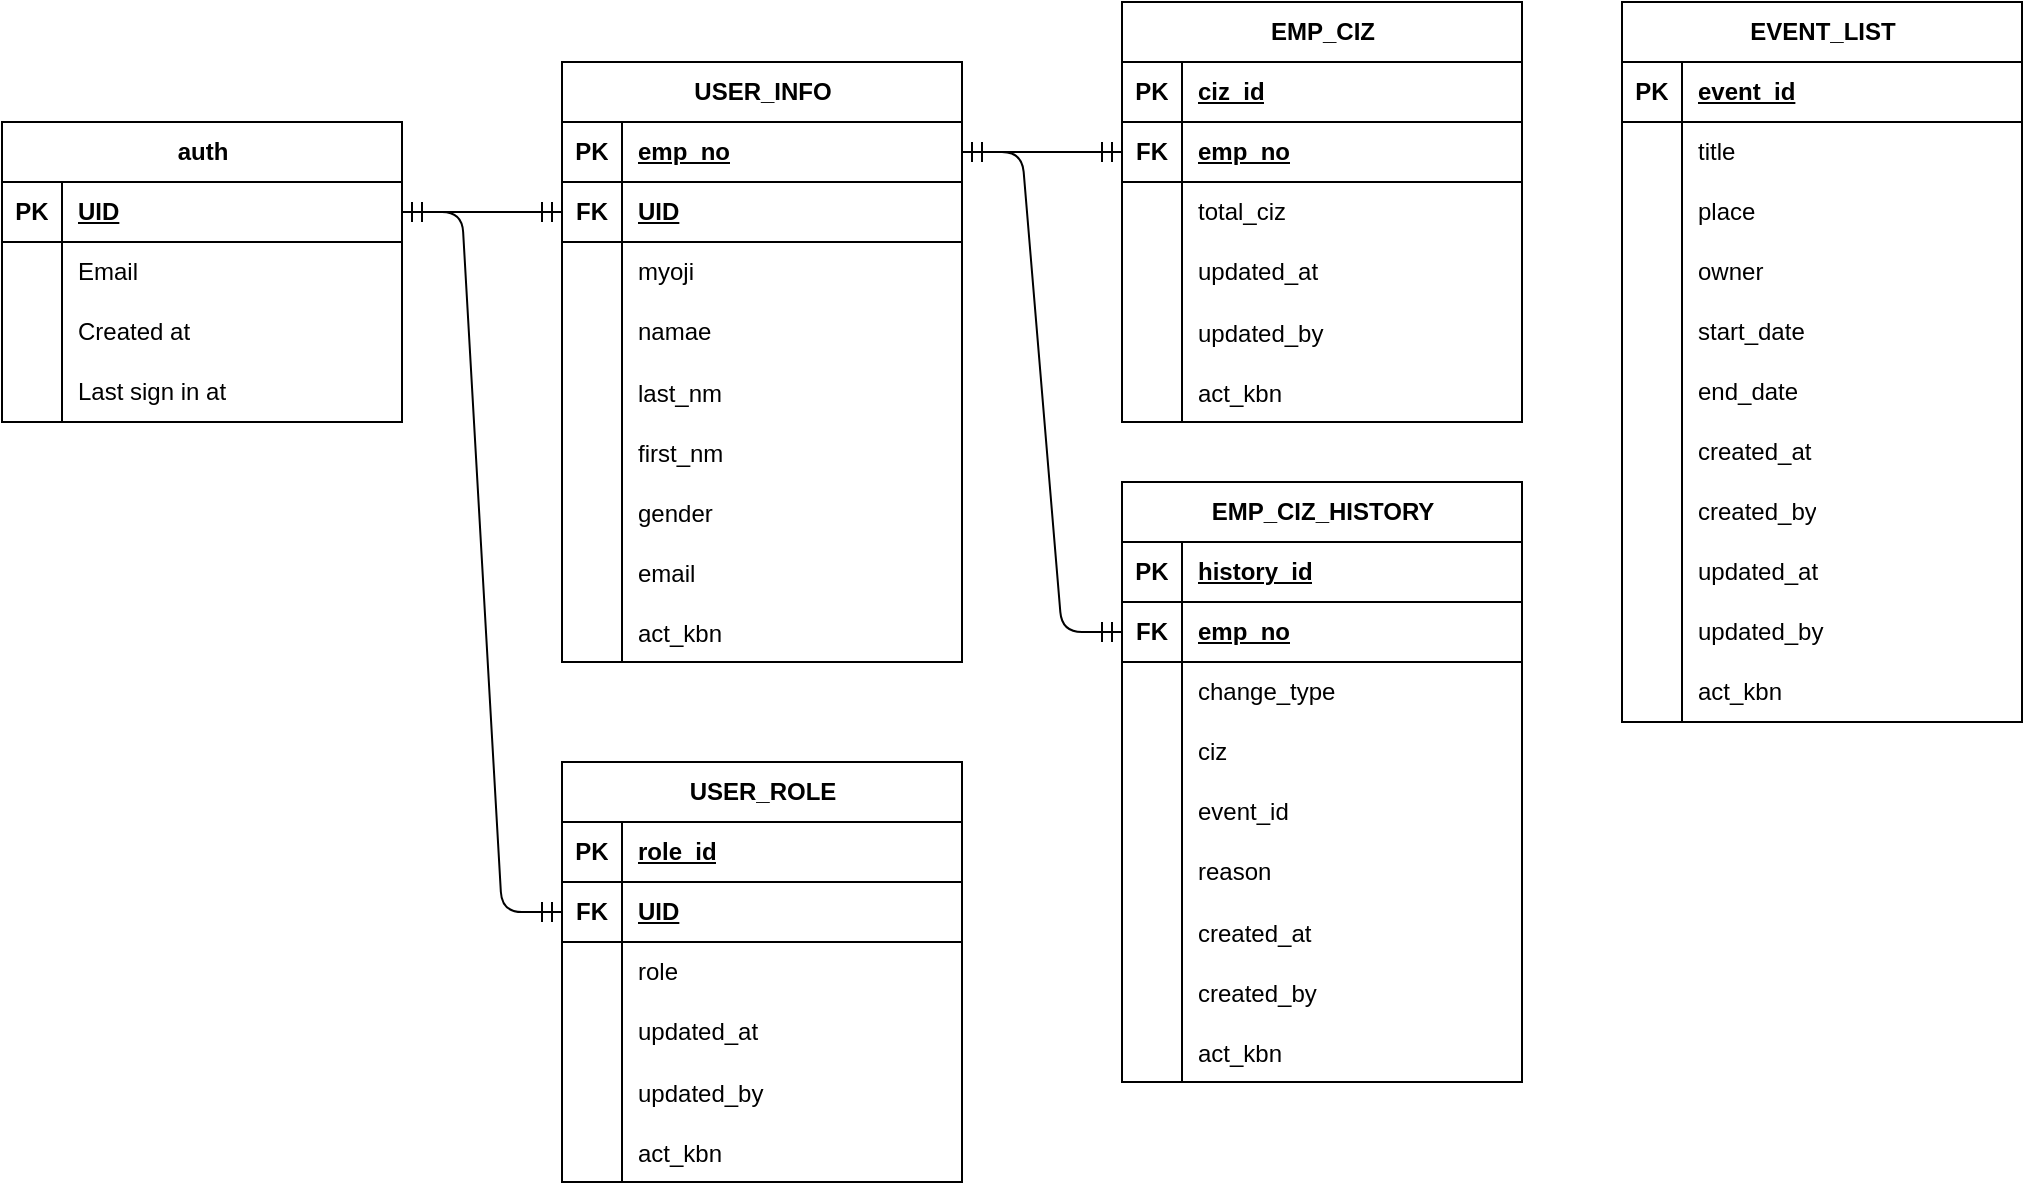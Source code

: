 <mxfile version="26.0.5">
  <diagram id="R2lEEEUBdFMjLlhIrx00" name="Page-1">
    <mxGraphModel dx="1434" dy="756" grid="1" gridSize="10" guides="1" tooltips="1" connect="1" arrows="1" fold="1" page="1" pageScale="1" pageWidth="850" pageHeight="1100" math="0" shadow="0" extFonts="Permanent Marker^https://fonts.googleapis.com/css?family=Permanent+Marker">
      <root>
        <mxCell id="0" />
        <mxCell id="1" parent="0" />
        <mxCell id="3L9xGnN6eGeEuHQQ9Hih-1" value="auth" style="shape=table;startSize=30;container=1;collapsible=1;childLayout=tableLayout;fixedRows=1;rowLines=0;fontStyle=1;align=center;resizeLast=1;html=1;" parent="1" vertex="1">
          <mxGeometry x="40" y="120" width="200" height="150" as="geometry">
            <mxRectangle x="80" y="190" width="60" height="30" as="alternateBounds" />
          </mxGeometry>
        </mxCell>
        <mxCell id="3L9xGnN6eGeEuHQQ9Hih-2" value="" style="shape=tableRow;horizontal=0;startSize=0;swimlaneHead=0;swimlaneBody=0;fillColor=none;collapsible=0;dropTarget=0;points=[[0,0.5],[1,0.5]];portConstraint=eastwest;top=0;left=0;right=0;bottom=1;" parent="3L9xGnN6eGeEuHQQ9Hih-1" vertex="1">
          <mxGeometry y="30" width="200" height="30" as="geometry" />
        </mxCell>
        <mxCell id="3L9xGnN6eGeEuHQQ9Hih-3" value="PK" style="shape=partialRectangle;connectable=0;fillColor=none;top=0;left=0;bottom=0;right=0;fontStyle=1;overflow=hidden;whiteSpace=wrap;html=1;" parent="3L9xGnN6eGeEuHQQ9Hih-2" vertex="1">
          <mxGeometry width="30" height="30" as="geometry">
            <mxRectangle width="30" height="30" as="alternateBounds" />
          </mxGeometry>
        </mxCell>
        <mxCell id="3L9xGnN6eGeEuHQQ9Hih-4" value="UID" style="shape=partialRectangle;connectable=0;fillColor=none;top=0;left=0;bottom=0;right=0;align=left;spacingLeft=6;fontStyle=5;overflow=hidden;whiteSpace=wrap;html=1;" parent="3L9xGnN6eGeEuHQQ9Hih-2" vertex="1">
          <mxGeometry x="30" width="170" height="30" as="geometry">
            <mxRectangle width="170" height="30" as="alternateBounds" />
          </mxGeometry>
        </mxCell>
        <mxCell id="3L9xGnN6eGeEuHQQ9Hih-5" value="" style="shape=tableRow;horizontal=0;startSize=0;swimlaneHead=0;swimlaneBody=0;fillColor=none;collapsible=0;dropTarget=0;points=[[0,0.5],[1,0.5]];portConstraint=eastwest;top=0;left=0;right=0;bottom=0;" parent="3L9xGnN6eGeEuHQQ9Hih-1" vertex="1">
          <mxGeometry y="60" width="200" height="30" as="geometry" />
        </mxCell>
        <mxCell id="3L9xGnN6eGeEuHQQ9Hih-6" value="" style="shape=partialRectangle;connectable=0;fillColor=none;top=0;left=0;bottom=0;right=0;editable=1;overflow=hidden;whiteSpace=wrap;html=1;" parent="3L9xGnN6eGeEuHQQ9Hih-5" vertex="1">
          <mxGeometry width="30" height="30" as="geometry">
            <mxRectangle width="30" height="30" as="alternateBounds" />
          </mxGeometry>
        </mxCell>
        <mxCell id="3L9xGnN6eGeEuHQQ9Hih-7" value="Email" style="shape=partialRectangle;connectable=0;fillColor=none;top=0;left=0;bottom=0;right=0;align=left;spacingLeft=6;overflow=hidden;whiteSpace=wrap;html=1;" parent="3L9xGnN6eGeEuHQQ9Hih-5" vertex="1">
          <mxGeometry x="30" width="170" height="30" as="geometry">
            <mxRectangle width="170" height="30" as="alternateBounds" />
          </mxGeometry>
        </mxCell>
        <mxCell id="3L9xGnN6eGeEuHQQ9Hih-8" value="" style="shape=tableRow;horizontal=0;startSize=0;swimlaneHead=0;swimlaneBody=0;fillColor=none;collapsible=0;dropTarget=0;points=[[0,0.5],[1,0.5]];portConstraint=eastwest;top=0;left=0;right=0;bottom=0;" parent="3L9xGnN6eGeEuHQQ9Hih-1" vertex="1">
          <mxGeometry y="90" width="200" height="30" as="geometry" />
        </mxCell>
        <mxCell id="3L9xGnN6eGeEuHQQ9Hih-9" value="" style="shape=partialRectangle;connectable=0;fillColor=none;top=0;left=0;bottom=0;right=0;editable=1;overflow=hidden;whiteSpace=wrap;html=1;" parent="3L9xGnN6eGeEuHQQ9Hih-8" vertex="1">
          <mxGeometry width="30" height="30" as="geometry">
            <mxRectangle width="30" height="30" as="alternateBounds" />
          </mxGeometry>
        </mxCell>
        <mxCell id="3L9xGnN6eGeEuHQQ9Hih-10" value="Created at" style="shape=partialRectangle;connectable=0;fillColor=none;top=0;left=0;bottom=0;right=0;align=left;spacingLeft=6;overflow=hidden;whiteSpace=wrap;html=1;" parent="3L9xGnN6eGeEuHQQ9Hih-8" vertex="1">
          <mxGeometry x="30" width="170" height="30" as="geometry">
            <mxRectangle width="170" height="30" as="alternateBounds" />
          </mxGeometry>
        </mxCell>
        <mxCell id="3L9xGnN6eGeEuHQQ9Hih-11" value="" style="shape=tableRow;horizontal=0;startSize=0;swimlaneHead=0;swimlaneBody=0;fillColor=none;collapsible=0;dropTarget=0;points=[[0,0.5],[1,0.5]];portConstraint=eastwest;top=0;left=0;right=0;bottom=0;" parent="3L9xGnN6eGeEuHQQ9Hih-1" vertex="1">
          <mxGeometry y="120" width="200" height="30" as="geometry" />
        </mxCell>
        <mxCell id="3L9xGnN6eGeEuHQQ9Hih-12" value="" style="shape=partialRectangle;connectable=0;fillColor=none;top=0;left=0;bottom=0;right=0;editable=1;overflow=hidden;whiteSpace=wrap;html=1;" parent="3L9xGnN6eGeEuHQQ9Hih-11" vertex="1">
          <mxGeometry width="30" height="30" as="geometry">
            <mxRectangle width="30" height="30" as="alternateBounds" />
          </mxGeometry>
        </mxCell>
        <mxCell id="3L9xGnN6eGeEuHQQ9Hih-13" value="Last sign in at" style="shape=partialRectangle;connectable=0;fillColor=none;top=0;left=0;bottom=0;right=0;align=left;spacingLeft=6;overflow=hidden;whiteSpace=wrap;html=1;" parent="3L9xGnN6eGeEuHQQ9Hih-11" vertex="1">
          <mxGeometry x="30" width="170" height="30" as="geometry">
            <mxRectangle width="170" height="30" as="alternateBounds" />
          </mxGeometry>
        </mxCell>
        <mxCell id="3L9xGnN6eGeEuHQQ9Hih-14" value="" style="edgeStyle=entityRelationEdgeStyle;fontSize=12;html=1;endArrow=ERmandOne;startArrow=ERmandOne;rounded=0;startSize=8;endSize=8;curved=1;exitX=1;exitY=0.5;exitDx=0;exitDy=0;entryX=0;entryY=0.5;entryDx=0;entryDy=0;" parent="1" source="3L9xGnN6eGeEuHQQ9Hih-2" target="3L9xGnN6eGeEuHQQ9Hih-34" edge="1">
          <mxGeometry width="100" height="100" relative="1" as="geometry">
            <mxPoint x="570" y="390" as="sourcePoint" />
            <mxPoint x="330" y="230" as="targetPoint" />
            <Array as="points">
              <mxPoint x="320" y="180" />
              <mxPoint x="300" y="150" />
              <mxPoint x="320" y="140" />
              <mxPoint x="240" y="190" />
            </Array>
          </mxGeometry>
        </mxCell>
        <mxCell id="3L9xGnN6eGeEuHQQ9Hih-15" value="USER_INFO" style="shape=table;startSize=30;container=1;collapsible=1;childLayout=tableLayout;fixedRows=1;rowLines=0;fontStyle=1;align=center;resizeLast=1;html=1;" parent="1" vertex="1">
          <mxGeometry x="320" y="90" width="200" height="300" as="geometry" />
        </mxCell>
        <mxCell id="3L9xGnN6eGeEuHQQ9Hih-16" value="" style="shape=tableRow;horizontal=0;startSize=0;swimlaneHead=0;swimlaneBody=0;fillColor=none;collapsible=0;dropTarget=0;points=[[0,0.5],[1,0.5]];portConstraint=eastwest;top=0;left=0;right=0;bottom=1;" parent="3L9xGnN6eGeEuHQQ9Hih-15" vertex="1">
          <mxGeometry y="30" width="200" height="30" as="geometry" />
        </mxCell>
        <mxCell id="3L9xGnN6eGeEuHQQ9Hih-17" value="PK" style="shape=partialRectangle;connectable=0;fillColor=none;top=0;left=0;bottom=0;right=0;fontStyle=1;overflow=hidden;whiteSpace=wrap;html=1;" parent="3L9xGnN6eGeEuHQQ9Hih-16" vertex="1">
          <mxGeometry width="30" height="30" as="geometry">
            <mxRectangle width="30" height="30" as="alternateBounds" />
          </mxGeometry>
        </mxCell>
        <mxCell id="3L9xGnN6eGeEuHQQ9Hih-18" value="emp_no" style="shape=partialRectangle;connectable=0;fillColor=none;top=0;left=0;bottom=0;right=0;align=left;spacingLeft=6;fontStyle=5;overflow=hidden;whiteSpace=wrap;html=1;" parent="3L9xGnN6eGeEuHQQ9Hih-16" vertex="1">
          <mxGeometry x="30" width="170" height="30" as="geometry">
            <mxRectangle width="170" height="30" as="alternateBounds" />
          </mxGeometry>
        </mxCell>
        <mxCell id="3L9xGnN6eGeEuHQQ9Hih-34" value="" style="shape=tableRow;horizontal=0;startSize=0;swimlaneHead=0;swimlaneBody=0;fillColor=none;collapsible=0;dropTarget=0;points=[[0,0.5],[1,0.5]];portConstraint=eastwest;top=0;left=0;right=0;bottom=1;" parent="3L9xGnN6eGeEuHQQ9Hih-15" vertex="1">
          <mxGeometry y="60" width="200" height="30" as="geometry" />
        </mxCell>
        <mxCell id="3L9xGnN6eGeEuHQQ9Hih-35" value="FK" style="shape=partialRectangle;connectable=0;fillColor=none;top=0;left=0;bottom=0;right=0;fontStyle=1;overflow=hidden;whiteSpace=wrap;html=1;" parent="3L9xGnN6eGeEuHQQ9Hih-34" vertex="1">
          <mxGeometry width="30" height="30" as="geometry">
            <mxRectangle width="30" height="30" as="alternateBounds" />
          </mxGeometry>
        </mxCell>
        <mxCell id="3L9xGnN6eGeEuHQQ9Hih-36" value="UID" style="shape=partialRectangle;connectable=0;fillColor=none;top=0;left=0;bottom=0;right=0;align=left;spacingLeft=6;fontStyle=5;overflow=hidden;whiteSpace=wrap;html=1;" parent="3L9xGnN6eGeEuHQQ9Hih-34" vertex="1">
          <mxGeometry x="30" width="170" height="30" as="geometry">
            <mxRectangle width="170" height="30" as="alternateBounds" />
          </mxGeometry>
        </mxCell>
        <mxCell id="3L9xGnN6eGeEuHQQ9Hih-22" value="" style="shape=tableRow;horizontal=0;startSize=0;swimlaneHead=0;swimlaneBody=0;fillColor=none;collapsible=0;dropTarget=0;points=[[0,0.5],[1,0.5]];portConstraint=eastwest;top=0;left=0;right=0;bottom=0;" parent="3L9xGnN6eGeEuHQQ9Hih-15" vertex="1">
          <mxGeometry y="90" width="200" height="30" as="geometry" />
        </mxCell>
        <mxCell id="3L9xGnN6eGeEuHQQ9Hih-23" value="" style="shape=partialRectangle;connectable=0;fillColor=none;top=0;left=0;bottom=0;right=0;editable=1;overflow=hidden;whiteSpace=wrap;html=1;" parent="3L9xGnN6eGeEuHQQ9Hih-22" vertex="1">
          <mxGeometry width="30" height="30" as="geometry">
            <mxRectangle width="30" height="30" as="alternateBounds" />
          </mxGeometry>
        </mxCell>
        <mxCell id="3L9xGnN6eGeEuHQQ9Hih-24" value="myoji" style="shape=partialRectangle;connectable=0;fillColor=none;top=0;left=0;bottom=0;right=0;align=left;spacingLeft=6;overflow=hidden;whiteSpace=wrap;html=1;" parent="3L9xGnN6eGeEuHQQ9Hih-22" vertex="1">
          <mxGeometry x="30" width="170" height="30" as="geometry">
            <mxRectangle width="170" height="30" as="alternateBounds" />
          </mxGeometry>
        </mxCell>
        <mxCell id="3L9xGnN6eGeEuHQQ9Hih-25" value="" style="shape=tableRow;horizontal=0;startSize=0;swimlaneHead=0;swimlaneBody=0;fillColor=none;collapsible=0;dropTarget=0;points=[[0,0.5],[1,0.5]];portConstraint=eastwest;top=0;left=0;right=0;bottom=0;" parent="3L9xGnN6eGeEuHQQ9Hih-15" vertex="1">
          <mxGeometry y="120" width="200" height="30" as="geometry" />
        </mxCell>
        <mxCell id="3L9xGnN6eGeEuHQQ9Hih-26" value="" style="shape=partialRectangle;connectable=0;fillColor=none;top=0;left=0;bottom=0;right=0;editable=1;overflow=hidden;whiteSpace=wrap;html=1;" parent="3L9xGnN6eGeEuHQQ9Hih-25" vertex="1">
          <mxGeometry width="30" height="30" as="geometry">
            <mxRectangle width="30" height="30" as="alternateBounds" />
          </mxGeometry>
        </mxCell>
        <mxCell id="3L9xGnN6eGeEuHQQ9Hih-27" value="namae" style="shape=partialRectangle;connectable=0;fillColor=none;top=0;left=0;bottom=0;right=0;align=left;spacingLeft=6;overflow=hidden;whiteSpace=wrap;html=1;" parent="3L9xGnN6eGeEuHQQ9Hih-25" vertex="1">
          <mxGeometry x="30" width="170" height="30" as="geometry">
            <mxRectangle width="170" height="30" as="alternateBounds" />
          </mxGeometry>
        </mxCell>
        <mxCell id="3L9xGnN6eGeEuHQQ9Hih-58" value="" style="shape=tableRow;horizontal=0;startSize=0;swimlaneHead=0;swimlaneBody=0;fillColor=none;collapsible=0;dropTarget=0;points=[[0,0.5],[1,0.5]];portConstraint=eastwest;top=0;left=0;right=0;bottom=0;" parent="3L9xGnN6eGeEuHQQ9Hih-15" vertex="1">
          <mxGeometry y="150" width="200" height="30" as="geometry" />
        </mxCell>
        <mxCell id="3L9xGnN6eGeEuHQQ9Hih-59" value="" style="shape=partialRectangle;connectable=0;fillColor=none;top=0;left=0;bottom=0;right=0;editable=1;overflow=hidden;" parent="3L9xGnN6eGeEuHQQ9Hih-58" vertex="1">
          <mxGeometry width="30" height="30" as="geometry">
            <mxRectangle width="30" height="30" as="alternateBounds" />
          </mxGeometry>
        </mxCell>
        <mxCell id="3L9xGnN6eGeEuHQQ9Hih-60" value="last_nm" style="shape=partialRectangle;connectable=0;fillColor=none;top=0;left=0;bottom=0;right=0;align=left;spacingLeft=6;overflow=hidden;" parent="3L9xGnN6eGeEuHQQ9Hih-58" vertex="1">
          <mxGeometry x="30" width="170" height="30" as="geometry">
            <mxRectangle width="170" height="30" as="alternateBounds" />
          </mxGeometry>
        </mxCell>
        <mxCell id="3L9xGnN6eGeEuHQQ9Hih-50" value="" style="shape=tableRow;horizontal=0;startSize=0;swimlaneHead=0;swimlaneBody=0;fillColor=none;collapsible=0;dropTarget=0;points=[[0,0.5],[1,0.5]];portConstraint=eastwest;top=0;left=0;right=0;bottom=0;" parent="3L9xGnN6eGeEuHQQ9Hih-15" vertex="1">
          <mxGeometry y="180" width="200" height="30" as="geometry" />
        </mxCell>
        <mxCell id="3L9xGnN6eGeEuHQQ9Hih-51" value="" style="shape=partialRectangle;connectable=0;fillColor=none;top=0;left=0;bottom=0;right=0;editable=1;overflow=hidden;" parent="3L9xGnN6eGeEuHQQ9Hih-50" vertex="1">
          <mxGeometry width="30" height="30" as="geometry">
            <mxRectangle width="30" height="30" as="alternateBounds" />
          </mxGeometry>
        </mxCell>
        <mxCell id="3L9xGnN6eGeEuHQQ9Hih-52" value="first_nm" style="shape=partialRectangle;connectable=0;fillColor=none;top=0;left=0;bottom=0;right=0;align=left;spacingLeft=6;overflow=hidden;" parent="3L9xGnN6eGeEuHQQ9Hih-50" vertex="1">
          <mxGeometry x="30" width="170" height="30" as="geometry">
            <mxRectangle width="170" height="30" as="alternateBounds" />
          </mxGeometry>
        </mxCell>
        <mxCell id="3L9xGnN6eGeEuHQQ9Hih-46" value="" style="shape=tableRow;horizontal=0;startSize=0;swimlaneHead=0;swimlaneBody=0;fillColor=none;collapsible=0;dropTarget=0;points=[[0,0.5],[1,0.5]];portConstraint=eastwest;top=0;left=0;right=0;bottom=0;" parent="3L9xGnN6eGeEuHQQ9Hih-15" vertex="1">
          <mxGeometry y="210" width="200" height="30" as="geometry" />
        </mxCell>
        <mxCell id="3L9xGnN6eGeEuHQQ9Hih-47" value="" style="shape=partialRectangle;connectable=0;fillColor=none;top=0;left=0;bottom=0;right=0;editable=1;overflow=hidden;" parent="3L9xGnN6eGeEuHQQ9Hih-46" vertex="1">
          <mxGeometry width="30" height="30" as="geometry">
            <mxRectangle width="30" height="30" as="alternateBounds" />
          </mxGeometry>
        </mxCell>
        <mxCell id="3L9xGnN6eGeEuHQQ9Hih-48" value="gender" style="shape=partialRectangle;connectable=0;fillColor=none;top=0;left=0;bottom=0;right=0;align=left;spacingLeft=6;overflow=hidden;" parent="3L9xGnN6eGeEuHQQ9Hih-46" vertex="1">
          <mxGeometry x="30" width="170" height="30" as="geometry">
            <mxRectangle width="170" height="30" as="alternateBounds" />
          </mxGeometry>
        </mxCell>
        <mxCell id="3L9xGnN6eGeEuHQQ9Hih-54" value="" style="shape=tableRow;horizontal=0;startSize=0;swimlaneHead=0;swimlaneBody=0;fillColor=none;collapsible=0;dropTarget=0;points=[[0,0.5],[1,0.5]];portConstraint=eastwest;top=0;left=0;right=0;bottom=0;" parent="3L9xGnN6eGeEuHQQ9Hih-15" vertex="1">
          <mxGeometry y="240" width="200" height="30" as="geometry" />
        </mxCell>
        <mxCell id="3L9xGnN6eGeEuHQQ9Hih-55" value="" style="shape=partialRectangle;connectable=0;fillColor=none;top=0;left=0;bottom=0;right=0;editable=1;overflow=hidden;" parent="3L9xGnN6eGeEuHQQ9Hih-54" vertex="1">
          <mxGeometry width="30" height="30" as="geometry">
            <mxRectangle width="30" height="30" as="alternateBounds" />
          </mxGeometry>
        </mxCell>
        <mxCell id="3L9xGnN6eGeEuHQQ9Hih-56" value="email" style="shape=partialRectangle;connectable=0;fillColor=none;top=0;left=0;bottom=0;right=0;align=left;spacingLeft=6;overflow=hidden;" parent="3L9xGnN6eGeEuHQQ9Hih-54" vertex="1">
          <mxGeometry x="30" width="170" height="30" as="geometry">
            <mxRectangle width="170" height="30" as="alternateBounds" />
          </mxGeometry>
        </mxCell>
        <mxCell id="50cYqpdlWoOd25MpJwcP-47" value="" style="shape=tableRow;horizontal=0;startSize=0;swimlaneHead=0;swimlaneBody=0;fillColor=none;collapsible=0;dropTarget=0;points=[[0,0.5],[1,0.5]];portConstraint=eastwest;top=0;left=0;right=0;bottom=0;" parent="3L9xGnN6eGeEuHQQ9Hih-15" vertex="1">
          <mxGeometry y="270" width="200" height="30" as="geometry" />
        </mxCell>
        <mxCell id="50cYqpdlWoOd25MpJwcP-48" value="" style="shape=partialRectangle;connectable=0;fillColor=none;top=0;left=0;bottom=0;right=0;editable=1;overflow=hidden;" parent="50cYqpdlWoOd25MpJwcP-47" vertex="1">
          <mxGeometry width="30" height="30" as="geometry">
            <mxRectangle width="30" height="30" as="alternateBounds" />
          </mxGeometry>
        </mxCell>
        <mxCell id="50cYqpdlWoOd25MpJwcP-49" value="act_kbn" style="shape=partialRectangle;connectable=0;fillColor=none;top=0;left=0;bottom=0;right=0;align=left;spacingLeft=6;overflow=hidden;" parent="50cYqpdlWoOd25MpJwcP-47" vertex="1">
          <mxGeometry x="30" width="170" height="30" as="geometry">
            <mxRectangle width="170" height="30" as="alternateBounds" />
          </mxGeometry>
        </mxCell>
        <mxCell id="3L9xGnN6eGeEuHQQ9Hih-61" value="EMP_CIZ" style="shape=table;startSize=30;container=1;collapsible=1;childLayout=tableLayout;fixedRows=1;rowLines=0;fontStyle=1;align=center;resizeLast=1;html=1;" parent="1" vertex="1">
          <mxGeometry x="600" y="60" width="200" height="210" as="geometry" />
        </mxCell>
        <mxCell id="3L9xGnN6eGeEuHQQ9Hih-62" value="" style="shape=tableRow;horizontal=0;startSize=0;swimlaneHead=0;swimlaneBody=0;fillColor=none;collapsible=0;dropTarget=0;points=[[0,0.5],[1,0.5]];portConstraint=eastwest;top=0;left=0;right=0;bottom=1;" parent="3L9xGnN6eGeEuHQQ9Hih-61" vertex="1">
          <mxGeometry y="30" width="200" height="30" as="geometry" />
        </mxCell>
        <mxCell id="3L9xGnN6eGeEuHQQ9Hih-63" value="PK" style="shape=partialRectangle;connectable=0;fillColor=none;top=0;left=0;bottom=0;right=0;fontStyle=1;overflow=hidden;whiteSpace=wrap;html=1;" parent="3L9xGnN6eGeEuHQQ9Hih-62" vertex="1">
          <mxGeometry width="30" height="30" as="geometry">
            <mxRectangle width="30" height="30" as="alternateBounds" />
          </mxGeometry>
        </mxCell>
        <mxCell id="3L9xGnN6eGeEuHQQ9Hih-64" value="ciz_id" style="shape=partialRectangle;connectable=0;fillColor=none;top=0;left=0;bottom=0;right=0;align=left;spacingLeft=6;fontStyle=5;overflow=hidden;whiteSpace=wrap;html=1;" parent="3L9xGnN6eGeEuHQQ9Hih-62" vertex="1">
          <mxGeometry x="30" width="170" height="30" as="geometry">
            <mxRectangle width="170" height="30" as="alternateBounds" />
          </mxGeometry>
        </mxCell>
        <mxCell id="3L9xGnN6eGeEuHQQ9Hih-79" value="" style="shape=tableRow;horizontal=0;startSize=0;swimlaneHead=0;swimlaneBody=0;fillColor=none;collapsible=0;dropTarget=0;points=[[0,0.5],[1,0.5]];portConstraint=eastwest;top=0;left=0;right=0;bottom=1;" parent="3L9xGnN6eGeEuHQQ9Hih-61" vertex="1">
          <mxGeometry y="60" width="200" height="30" as="geometry" />
        </mxCell>
        <mxCell id="3L9xGnN6eGeEuHQQ9Hih-80" value="FK" style="shape=partialRectangle;connectable=0;fillColor=none;top=0;left=0;bottom=0;right=0;fontStyle=1;overflow=hidden;whiteSpace=wrap;html=1;" parent="3L9xGnN6eGeEuHQQ9Hih-79" vertex="1">
          <mxGeometry width="30" height="30" as="geometry">
            <mxRectangle width="30" height="30" as="alternateBounds" />
          </mxGeometry>
        </mxCell>
        <mxCell id="3L9xGnN6eGeEuHQQ9Hih-81" value="emp_no" style="shape=partialRectangle;connectable=0;fillColor=none;top=0;left=0;bottom=0;right=0;align=left;spacingLeft=6;fontStyle=5;overflow=hidden;whiteSpace=wrap;html=1;" parent="3L9xGnN6eGeEuHQQ9Hih-79" vertex="1">
          <mxGeometry x="30" width="170" height="30" as="geometry">
            <mxRectangle width="170" height="30" as="alternateBounds" />
          </mxGeometry>
        </mxCell>
        <mxCell id="3L9xGnN6eGeEuHQQ9Hih-65" value="" style="shape=tableRow;horizontal=0;startSize=0;swimlaneHead=0;swimlaneBody=0;fillColor=none;collapsible=0;dropTarget=0;points=[[0,0.5],[1,0.5]];portConstraint=eastwest;top=0;left=0;right=0;bottom=0;" parent="3L9xGnN6eGeEuHQQ9Hih-61" vertex="1">
          <mxGeometry y="90" width="200" height="30" as="geometry" />
        </mxCell>
        <mxCell id="3L9xGnN6eGeEuHQQ9Hih-66" value="" style="shape=partialRectangle;connectable=0;fillColor=none;top=0;left=0;bottom=0;right=0;editable=1;overflow=hidden;whiteSpace=wrap;html=1;" parent="3L9xGnN6eGeEuHQQ9Hih-65" vertex="1">
          <mxGeometry width="30" height="30" as="geometry">
            <mxRectangle width="30" height="30" as="alternateBounds" />
          </mxGeometry>
        </mxCell>
        <mxCell id="3L9xGnN6eGeEuHQQ9Hih-67" value="total_ciz" style="shape=partialRectangle;connectable=0;fillColor=none;top=0;left=0;bottom=0;right=0;align=left;spacingLeft=6;overflow=hidden;whiteSpace=wrap;html=1;" parent="3L9xGnN6eGeEuHQQ9Hih-65" vertex="1">
          <mxGeometry x="30" width="170" height="30" as="geometry">
            <mxRectangle width="170" height="30" as="alternateBounds" />
          </mxGeometry>
        </mxCell>
        <mxCell id="3L9xGnN6eGeEuHQQ9Hih-68" value="" style="shape=tableRow;horizontal=0;startSize=0;swimlaneHead=0;swimlaneBody=0;fillColor=none;collapsible=0;dropTarget=0;points=[[0,0.5],[1,0.5]];portConstraint=eastwest;top=0;left=0;right=0;bottom=0;" parent="3L9xGnN6eGeEuHQQ9Hih-61" vertex="1">
          <mxGeometry y="120" width="200" height="30" as="geometry" />
        </mxCell>
        <mxCell id="3L9xGnN6eGeEuHQQ9Hih-69" value="" style="shape=partialRectangle;connectable=0;fillColor=none;top=0;left=0;bottom=0;right=0;editable=1;overflow=hidden;whiteSpace=wrap;html=1;" parent="3L9xGnN6eGeEuHQQ9Hih-68" vertex="1">
          <mxGeometry width="30" height="30" as="geometry">
            <mxRectangle width="30" height="30" as="alternateBounds" />
          </mxGeometry>
        </mxCell>
        <mxCell id="3L9xGnN6eGeEuHQQ9Hih-70" value="updated_at" style="shape=partialRectangle;connectable=0;fillColor=none;top=0;left=0;bottom=0;right=0;align=left;spacingLeft=6;overflow=hidden;whiteSpace=wrap;html=1;" parent="3L9xGnN6eGeEuHQQ9Hih-68" vertex="1">
          <mxGeometry x="30" width="170" height="30" as="geometry">
            <mxRectangle width="170" height="30" as="alternateBounds" />
          </mxGeometry>
        </mxCell>
        <mxCell id="3L9xGnN6eGeEuHQQ9Hih-86" value="" style="shape=tableRow;horizontal=0;startSize=0;swimlaneHead=0;swimlaneBody=0;fillColor=none;collapsible=0;dropTarget=0;points=[[0,0.5],[1,0.5]];portConstraint=eastwest;top=0;left=0;right=0;bottom=0;" parent="3L9xGnN6eGeEuHQQ9Hih-61" vertex="1">
          <mxGeometry y="150" width="200" height="30" as="geometry" />
        </mxCell>
        <mxCell id="3L9xGnN6eGeEuHQQ9Hih-87" value="" style="shape=partialRectangle;connectable=0;fillColor=none;top=0;left=0;bottom=0;right=0;editable=1;overflow=hidden;" parent="3L9xGnN6eGeEuHQQ9Hih-86" vertex="1">
          <mxGeometry width="30" height="30" as="geometry">
            <mxRectangle width="30" height="30" as="alternateBounds" />
          </mxGeometry>
        </mxCell>
        <mxCell id="3L9xGnN6eGeEuHQQ9Hih-88" value="updated_by" style="shape=partialRectangle;connectable=0;fillColor=none;top=0;left=0;bottom=0;right=0;align=left;spacingLeft=6;overflow=hidden;" parent="3L9xGnN6eGeEuHQQ9Hih-86" vertex="1">
          <mxGeometry x="30" width="170" height="30" as="geometry">
            <mxRectangle width="170" height="30" as="alternateBounds" />
          </mxGeometry>
        </mxCell>
        <mxCell id="50cYqpdlWoOd25MpJwcP-50" value="" style="shape=tableRow;horizontal=0;startSize=0;swimlaneHead=0;swimlaneBody=0;fillColor=none;collapsible=0;dropTarget=0;points=[[0,0.5],[1,0.5]];portConstraint=eastwest;top=0;left=0;right=0;bottom=0;" parent="3L9xGnN6eGeEuHQQ9Hih-61" vertex="1">
          <mxGeometry y="180" width="200" height="30" as="geometry" />
        </mxCell>
        <mxCell id="50cYqpdlWoOd25MpJwcP-51" value="" style="shape=partialRectangle;connectable=0;fillColor=none;top=0;left=0;bottom=0;right=0;editable=1;overflow=hidden;" parent="50cYqpdlWoOd25MpJwcP-50" vertex="1">
          <mxGeometry width="30" height="30" as="geometry">
            <mxRectangle width="30" height="30" as="alternateBounds" />
          </mxGeometry>
        </mxCell>
        <mxCell id="50cYqpdlWoOd25MpJwcP-52" value="act_kbn" style="shape=partialRectangle;connectable=0;fillColor=none;top=0;left=0;bottom=0;right=0;align=left;spacingLeft=6;overflow=hidden;" parent="50cYqpdlWoOd25MpJwcP-50" vertex="1">
          <mxGeometry x="30" width="170" height="30" as="geometry">
            <mxRectangle width="170" height="30" as="alternateBounds" />
          </mxGeometry>
        </mxCell>
        <mxCell id="3L9xGnN6eGeEuHQQ9Hih-74" value="" style="edgeStyle=entityRelationEdgeStyle;fontSize=12;html=1;endArrow=ERmandOne;startArrow=ERmandOne;rounded=0;startSize=8;endSize=8;curved=1;exitX=1;exitY=0.5;exitDx=0;exitDy=0;entryX=0;entryY=0.5;entryDx=0;entryDy=0;" parent="1" source="3L9xGnN6eGeEuHQQ9Hih-16" target="3L9xGnN6eGeEuHQQ9Hih-79" edge="1">
          <mxGeometry width="100" height="100" relative="1" as="geometry">
            <mxPoint x="630" y="380" as="sourcePoint" />
            <mxPoint x="730" y="280" as="targetPoint" />
          </mxGeometry>
        </mxCell>
        <mxCell id="3L9xGnN6eGeEuHQQ9Hih-90" value="EMP_CIZ_HISTORY" style="shape=table;startSize=30;container=1;collapsible=1;childLayout=tableLayout;fixedRows=1;rowLines=0;fontStyle=1;align=center;resizeLast=1;html=1;" parent="1" vertex="1">
          <mxGeometry x="600" y="300" width="200" height="300" as="geometry" />
        </mxCell>
        <mxCell id="3L9xGnN6eGeEuHQQ9Hih-91" value="" style="shape=tableRow;horizontal=0;startSize=0;swimlaneHead=0;swimlaneBody=0;fillColor=none;collapsible=0;dropTarget=0;points=[[0,0.5],[1,0.5]];portConstraint=eastwest;top=0;left=0;right=0;bottom=1;" parent="3L9xGnN6eGeEuHQQ9Hih-90" vertex="1">
          <mxGeometry y="30" width="200" height="30" as="geometry" />
        </mxCell>
        <mxCell id="3L9xGnN6eGeEuHQQ9Hih-92" value="PK" style="shape=partialRectangle;connectable=0;fillColor=none;top=0;left=0;bottom=0;right=0;fontStyle=1;overflow=hidden;whiteSpace=wrap;html=1;" parent="3L9xGnN6eGeEuHQQ9Hih-91" vertex="1">
          <mxGeometry width="30" height="30" as="geometry">
            <mxRectangle width="30" height="30" as="alternateBounds" />
          </mxGeometry>
        </mxCell>
        <mxCell id="3L9xGnN6eGeEuHQQ9Hih-93" value="history_id" style="shape=partialRectangle;connectable=0;fillColor=none;top=0;left=0;bottom=0;right=0;align=left;spacingLeft=6;fontStyle=5;overflow=hidden;whiteSpace=wrap;html=1;" parent="3L9xGnN6eGeEuHQQ9Hih-91" vertex="1">
          <mxGeometry x="30" width="170" height="30" as="geometry">
            <mxRectangle width="170" height="30" as="alternateBounds" />
          </mxGeometry>
        </mxCell>
        <mxCell id="3L9xGnN6eGeEuHQQ9Hih-94" value="" style="shape=tableRow;horizontal=0;startSize=0;swimlaneHead=0;swimlaneBody=0;fillColor=none;collapsible=0;dropTarget=0;points=[[0,0.5],[1,0.5]];portConstraint=eastwest;top=0;left=0;right=0;bottom=1;" parent="3L9xGnN6eGeEuHQQ9Hih-90" vertex="1">
          <mxGeometry y="60" width="200" height="30" as="geometry" />
        </mxCell>
        <mxCell id="3L9xGnN6eGeEuHQQ9Hih-95" value="FK" style="shape=partialRectangle;connectable=0;fillColor=none;top=0;left=0;bottom=0;right=0;fontStyle=1;overflow=hidden;whiteSpace=wrap;html=1;" parent="3L9xGnN6eGeEuHQQ9Hih-94" vertex="1">
          <mxGeometry width="30" height="30" as="geometry">
            <mxRectangle width="30" height="30" as="alternateBounds" />
          </mxGeometry>
        </mxCell>
        <mxCell id="3L9xGnN6eGeEuHQQ9Hih-96" value="emp_no" style="shape=partialRectangle;connectable=0;fillColor=none;top=0;left=0;bottom=0;right=0;align=left;spacingLeft=6;fontStyle=5;overflow=hidden;whiteSpace=wrap;html=1;" parent="3L9xGnN6eGeEuHQQ9Hih-94" vertex="1">
          <mxGeometry x="30" width="170" height="30" as="geometry">
            <mxRectangle width="170" height="30" as="alternateBounds" />
          </mxGeometry>
        </mxCell>
        <mxCell id="3L9xGnN6eGeEuHQQ9Hih-97" value="" style="shape=tableRow;horizontal=0;startSize=0;swimlaneHead=0;swimlaneBody=0;fillColor=none;collapsible=0;dropTarget=0;points=[[0,0.5],[1,0.5]];portConstraint=eastwest;top=0;left=0;right=0;bottom=0;" parent="3L9xGnN6eGeEuHQQ9Hih-90" vertex="1">
          <mxGeometry y="90" width="200" height="30" as="geometry" />
        </mxCell>
        <mxCell id="3L9xGnN6eGeEuHQQ9Hih-98" value="" style="shape=partialRectangle;connectable=0;fillColor=none;top=0;left=0;bottom=0;right=0;editable=1;overflow=hidden;whiteSpace=wrap;html=1;" parent="3L9xGnN6eGeEuHQQ9Hih-97" vertex="1">
          <mxGeometry width="30" height="30" as="geometry">
            <mxRectangle width="30" height="30" as="alternateBounds" />
          </mxGeometry>
        </mxCell>
        <mxCell id="3L9xGnN6eGeEuHQQ9Hih-99" value="change_type" style="shape=partialRectangle;connectable=0;fillColor=none;top=0;left=0;bottom=0;right=0;align=left;spacingLeft=6;overflow=hidden;whiteSpace=wrap;html=1;" parent="3L9xGnN6eGeEuHQQ9Hih-97" vertex="1">
          <mxGeometry x="30" width="170" height="30" as="geometry">
            <mxRectangle width="170" height="30" as="alternateBounds" />
          </mxGeometry>
        </mxCell>
        <mxCell id="3L9xGnN6eGeEuHQQ9Hih-100" value="" style="shape=tableRow;horizontal=0;startSize=0;swimlaneHead=0;swimlaneBody=0;fillColor=none;collapsible=0;dropTarget=0;points=[[0,0.5],[1,0.5]];portConstraint=eastwest;top=0;left=0;right=0;bottom=0;" parent="3L9xGnN6eGeEuHQQ9Hih-90" vertex="1">
          <mxGeometry y="120" width="200" height="30" as="geometry" />
        </mxCell>
        <mxCell id="3L9xGnN6eGeEuHQQ9Hih-101" value="" style="shape=partialRectangle;connectable=0;fillColor=none;top=0;left=0;bottom=0;right=0;editable=1;overflow=hidden;whiteSpace=wrap;html=1;" parent="3L9xGnN6eGeEuHQQ9Hih-100" vertex="1">
          <mxGeometry width="30" height="30" as="geometry">
            <mxRectangle width="30" height="30" as="alternateBounds" />
          </mxGeometry>
        </mxCell>
        <mxCell id="3L9xGnN6eGeEuHQQ9Hih-102" value="ciz" style="shape=partialRectangle;connectable=0;fillColor=none;top=0;left=0;bottom=0;right=0;align=left;spacingLeft=6;overflow=hidden;whiteSpace=wrap;html=1;" parent="3L9xGnN6eGeEuHQQ9Hih-100" vertex="1">
          <mxGeometry x="30" width="170" height="30" as="geometry">
            <mxRectangle width="170" height="30" as="alternateBounds" />
          </mxGeometry>
        </mxCell>
        <mxCell id="50cYqpdlWoOd25MpJwcP-41" value="" style="shape=tableRow;horizontal=0;startSize=0;swimlaneHead=0;swimlaneBody=0;fillColor=none;collapsible=0;dropTarget=0;points=[[0,0.5],[1,0.5]];portConstraint=eastwest;top=0;left=0;right=0;bottom=0;" parent="3L9xGnN6eGeEuHQQ9Hih-90" vertex="1">
          <mxGeometry y="150" width="200" height="30" as="geometry" />
        </mxCell>
        <mxCell id="50cYqpdlWoOd25MpJwcP-42" value="" style="shape=partialRectangle;connectable=0;fillColor=none;top=0;left=0;bottom=0;right=0;editable=1;overflow=hidden;whiteSpace=wrap;html=1;" parent="50cYqpdlWoOd25MpJwcP-41" vertex="1">
          <mxGeometry width="30" height="30" as="geometry">
            <mxRectangle width="30" height="30" as="alternateBounds" />
          </mxGeometry>
        </mxCell>
        <mxCell id="50cYqpdlWoOd25MpJwcP-43" value="event_id" style="shape=partialRectangle;connectable=0;fillColor=none;top=0;left=0;bottom=0;right=0;align=left;spacingLeft=6;overflow=hidden;whiteSpace=wrap;html=1;" parent="50cYqpdlWoOd25MpJwcP-41" vertex="1">
          <mxGeometry x="30" width="170" height="30" as="geometry">
            <mxRectangle width="170" height="30" as="alternateBounds" />
          </mxGeometry>
        </mxCell>
        <mxCell id="3L9xGnN6eGeEuHQQ9Hih-103" value="" style="shape=tableRow;horizontal=0;startSize=0;swimlaneHead=0;swimlaneBody=0;fillColor=none;collapsible=0;dropTarget=0;points=[[0,0.5],[1,0.5]];portConstraint=eastwest;top=0;left=0;right=0;bottom=0;" parent="3L9xGnN6eGeEuHQQ9Hih-90" vertex="1">
          <mxGeometry y="180" width="200" height="30" as="geometry" />
        </mxCell>
        <mxCell id="3L9xGnN6eGeEuHQQ9Hih-104" value="" style="shape=partialRectangle;connectable=0;fillColor=none;top=0;left=0;bottom=0;right=0;editable=1;overflow=hidden;whiteSpace=wrap;html=1;" parent="3L9xGnN6eGeEuHQQ9Hih-103" vertex="1">
          <mxGeometry width="30" height="30" as="geometry">
            <mxRectangle width="30" height="30" as="alternateBounds" />
          </mxGeometry>
        </mxCell>
        <mxCell id="3L9xGnN6eGeEuHQQ9Hih-105" value="reason" style="shape=partialRectangle;connectable=0;fillColor=none;top=0;left=0;bottom=0;right=0;align=left;spacingLeft=6;overflow=hidden;whiteSpace=wrap;html=1;" parent="3L9xGnN6eGeEuHQQ9Hih-103" vertex="1">
          <mxGeometry x="30" width="170" height="30" as="geometry">
            <mxRectangle width="170" height="30" as="alternateBounds" />
          </mxGeometry>
        </mxCell>
        <mxCell id="3L9xGnN6eGeEuHQQ9Hih-106" value="" style="shape=tableRow;horizontal=0;startSize=0;swimlaneHead=0;swimlaneBody=0;fillColor=none;collapsible=0;dropTarget=0;points=[[0,0.5],[1,0.5]];portConstraint=eastwest;top=0;left=0;right=0;bottom=0;" parent="3L9xGnN6eGeEuHQQ9Hih-90" vertex="1">
          <mxGeometry y="210" width="200" height="30" as="geometry" />
        </mxCell>
        <mxCell id="3L9xGnN6eGeEuHQQ9Hih-107" value="" style="shape=partialRectangle;connectable=0;fillColor=none;top=0;left=0;bottom=0;right=0;editable=1;overflow=hidden;" parent="3L9xGnN6eGeEuHQQ9Hih-106" vertex="1">
          <mxGeometry width="30" height="30" as="geometry">
            <mxRectangle width="30" height="30" as="alternateBounds" />
          </mxGeometry>
        </mxCell>
        <mxCell id="3L9xGnN6eGeEuHQQ9Hih-108" value="created_at" style="shape=partialRectangle;connectable=0;fillColor=none;top=0;left=0;bottom=0;right=0;align=left;spacingLeft=6;overflow=hidden;" parent="3L9xGnN6eGeEuHQQ9Hih-106" vertex="1">
          <mxGeometry x="30" width="170" height="30" as="geometry">
            <mxRectangle width="170" height="30" as="alternateBounds" />
          </mxGeometry>
        </mxCell>
        <mxCell id="3L9xGnN6eGeEuHQQ9Hih-113" value="" style="shape=tableRow;horizontal=0;startSize=0;swimlaneHead=0;swimlaneBody=0;fillColor=none;collapsible=0;dropTarget=0;points=[[0,0.5],[1,0.5]];portConstraint=eastwest;top=0;left=0;right=0;bottom=0;" parent="3L9xGnN6eGeEuHQQ9Hih-90" vertex="1">
          <mxGeometry y="240" width="200" height="30" as="geometry" />
        </mxCell>
        <mxCell id="3L9xGnN6eGeEuHQQ9Hih-114" value="" style="shape=partialRectangle;connectable=0;fillColor=none;top=0;left=0;bottom=0;right=0;editable=1;overflow=hidden;" parent="3L9xGnN6eGeEuHQQ9Hih-113" vertex="1">
          <mxGeometry width="30" height="30" as="geometry">
            <mxRectangle width="30" height="30" as="alternateBounds" />
          </mxGeometry>
        </mxCell>
        <mxCell id="3L9xGnN6eGeEuHQQ9Hih-115" value="created_by" style="shape=partialRectangle;connectable=0;fillColor=none;top=0;left=0;bottom=0;right=0;align=left;spacingLeft=6;overflow=hidden;" parent="3L9xGnN6eGeEuHQQ9Hih-113" vertex="1">
          <mxGeometry x="30" width="170" height="30" as="geometry">
            <mxRectangle width="170" height="30" as="alternateBounds" />
          </mxGeometry>
        </mxCell>
        <mxCell id="50cYqpdlWoOd25MpJwcP-53" value="" style="shape=tableRow;horizontal=0;startSize=0;swimlaneHead=0;swimlaneBody=0;fillColor=none;collapsible=0;dropTarget=0;points=[[0,0.5],[1,0.5]];portConstraint=eastwest;top=0;left=0;right=0;bottom=0;" parent="3L9xGnN6eGeEuHQQ9Hih-90" vertex="1">
          <mxGeometry y="270" width="200" height="30" as="geometry" />
        </mxCell>
        <mxCell id="50cYqpdlWoOd25MpJwcP-54" value="" style="shape=partialRectangle;connectable=0;fillColor=none;top=0;left=0;bottom=0;right=0;editable=1;overflow=hidden;" parent="50cYqpdlWoOd25MpJwcP-53" vertex="1">
          <mxGeometry width="30" height="30" as="geometry">
            <mxRectangle width="30" height="30" as="alternateBounds" />
          </mxGeometry>
        </mxCell>
        <mxCell id="50cYqpdlWoOd25MpJwcP-55" value="act_kbn" style="shape=partialRectangle;connectable=0;fillColor=none;top=0;left=0;bottom=0;right=0;align=left;spacingLeft=6;overflow=hidden;" parent="50cYqpdlWoOd25MpJwcP-53" vertex="1">
          <mxGeometry x="30" width="170" height="30" as="geometry">
            <mxRectangle width="170" height="30" as="alternateBounds" />
          </mxGeometry>
        </mxCell>
        <mxCell id="50cYqpdlWoOd25MpJwcP-1" value="EVENT_LIST" style="shape=table;startSize=30;container=1;collapsible=1;childLayout=tableLayout;fixedRows=1;rowLines=0;fontStyle=1;align=center;resizeLast=1;html=1;" parent="1" vertex="1">
          <mxGeometry x="850" y="60" width="200" height="360" as="geometry" />
        </mxCell>
        <mxCell id="50cYqpdlWoOd25MpJwcP-2" value="" style="shape=tableRow;horizontal=0;startSize=0;swimlaneHead=0;swimlaneBody=0;fillColor=none;collapsible=0;dropTarget=0;points=[[0,0.5],[1,0.5]];portConstraint=eastwest;top=0;left=0;right=0;bottom=1;" parent="50cYqpdlWoOd25MpJwcP-1" vertex="1">
          <mxGeometry y="30" width="200" height="30" as="geometry" />
        </mxCell>
        <mxCell id="50cYqpdlWoOd25MpJwcP-3" value="PK" style="shape=partialRectangle;connectable=0;fillColor=none;top=0;left=0;bottom=0;right=0;fontStyle=1;overflow=hidden;whiteSpace=wrap;html=1;" parent="50cYqpdlWoOd25MpJwcP-2" vertex="1">
          <mxGeometry width="30" height="30" as="geometry">
            <mxRectangle width="30" height="30" as="alternateBounds" />
          </mxGeometry>
        </mxCell>
        <mxCell id="50cYqpdlWoOd25MpJwcP-4" value="event_id" style="shape=partialRectangle;connectable=0;fillColor=none;top=0;left=0;bottom=0;right=0;align=left;spacingLeft=6;fontStyle=5;overflow=hidden;whiteSpace=wrap;html=1;" parent="50cYqpdlWoOd25MpJwcP-2" vertex="1">
          <mxGeometry x="30" width="170" height="30" as="geometry">
            <mxRectangle width="170" height="30" as="alternateBounds" />
          </mxGeometry>
        </mxCell>
        <mxCell id="50cYqpdlWoOd25MpJwcP-5" value="" style="shape=tableRow;horizontal=0;startSize=0;swimlaneHead=0;swimlaneBody=0;fillColor=none;collapsible=0;dropTarget=0;points=[[0,0.5],[1,0.5]];portConstraint=eastwest;top=0;left=0;right=0;bottom=0;" parent="50cYqpdlWoOd25MpJwcP-1" vertex="1">
          <mxGeometry y="60" width="200" height="30" as="geometry" />
        </mxCell>
        <mxCell id="50cYqpdlWoOd25MpJwcP-6" value="" style="shape=partialRectangle;connectable=0;fillColor=none;top=0;left=0;bottom=0;right=0;editable=1;overflow=hidden;whiteSpace=wrap;html=1;" parent="50cYqpdlWoOd25MpJwcP-5" vertex="1">
          <mxGeometry width="30" height="30" as="geometry">
            <mxRectangle width="30" height="30" as="alternateBounds" />
          </mxGeometry>
        </mxCell>
        <mxCell id="50cYqpdlWoOd25MpJwcP-7" value="title" style="shape=partialRectangle;connectable=0;fillColor=none;top=0;left=0;bottom=0;right=0;align=left;spacingLeft=6;overflow=hidden;whiteSpace=wrap;html=1;" parent="50cYqpdlWoOd25MpJwcP-5" vertex="1">
          <mxGeometry x="30" width="170" height="30" as="geometry">
            <mxRectangle width="170" height="30" as="alternateBounds" />
          </mxGeometry>
        </mxCell>
        <mxCell id="50cYqpdlWoOd25MpJwcP-8" value="" style="shape=tableRow;horizontal=0;startSize=0;swimlaneHead=0;swimlaneBody=0;fillColor=none;collapsible=0;dropTarget=0;points=[[0,0.5],[1,0.5]];portConstraint=eastwest;top=0;left=0;right=0;bottom=0;" parent="50cYqpdlWoOd25MpJwcP-1" vertex="1">
          <mxGeometry y="90" width="200" height="30" as="geometry" />
        </mxCell>
        <mxCell id="50cYqpdlWoOd25MpJwcP-9" value="" style="shape=partialRectangle;connectable=0;fillColor=none;top=0;left=0;bottom=0;right=0;editable=1;overflow=hidden;whiteSpace=wrap;html=1;" parent="50cYqpdlWoOd25MpJwcP-8" vertex="1">
          <mxGeometry width="30" height="30" as="geometry">
            <mxRectangle width="30" height="30" as="alternateBounds" />
          </mxGeometry>
        </mxCell>
        <mxCell id="50cYqpdlWoOd25MpJwcP-10" value="place" style="shape=partialRectangle;connectable=0;fillColor=none;top=0;left=0;bottom=0;right=0;align=left;spacingLeft=6;overflow=hidden;whiteSpace=wrap;html=1;" parent="50cYqpdlWoOd25MpJwcP-8" vertex="1">
          <mxGeometry x="30" width="170" height="30" as="geometry">
            <mxRectangle width="170" height="30" as="alternateBounds" />
          </mxGeometry>
        </mxCell>
        <mxCell id="50cYqpdlWoOd25MpJwcP-32" value="" style="shape=tableRow;horizontal=0;startSize=0;swimlaneHead=0;swimlaneBody=0;fillColor=none;collapsible=0;dropTarget=0;points=[[0,0.5],[1,0.5]];portConstraint=eastwest;top=0;left=0;right=0;bottom=0;" parent="50cYqpdlWoOd25MpJwcP-1" vertex="1">
          <mxGeometry y="120" width="200" height="30" as="geometry" />
        </mxCell>
        <mxCell id="50cYqpdlWoOd25MpJwcP-33" value="" style="shape=partialRectangle;connectable=0;fillColor=none;top=0;left=0;bottom=0;right=0;editable=1;overflow=hidden;whiteSpace=wrap;html=1;" parent="50cYqpdlWoOd25MpJwcP-32" vertex="1">
          <mxGeometry width="30" height="30" as="geometry">
            <mxRectangle width="30" height="30" as="alternateBounds" />
          </mxGeometry>
        </mxCell>
        <mxCell id="50cYqpdlWoOd25MpJwcP-34" value="owner" style="shape=partialRectangle;connectable=0;fillColor=none;top=0;left=0;bottom=0;right=0;align=left;spacingLeft=6;overflow=hidden;whiteSpace=wrap;html=1;" parent="50cYqpdlWoOd25MpJwcP-32" vertex="1">
          <mxGeometry x="30" width="170" height="30" as="geometry">
            <mxRectangle width="170" height="30" as="alternateBounds" />
          </mxGeometry>
        </mxCell>
        <mxCell id="50cYqpdlWoOd25MpJwcP-11" value="" style="shape=tableRow;horizontal=0;startSize=0;swimlaneHead=0;swimlaneBody=0;fillColor=none;collapsible=0;dropTarget=0;points=[[0,0.5],[1,0.5]];portConstraint=eastwest;top=0;left=0;right=0;bottom=0;" parent="50cYqpdlWoOd25MpJwcP-1" vertex="1">
          <mxGeometry y="150" width="200" height="30" as="geometry" />
        </mxCell>
        <mxCell id="50cYqpdlWoOd25MpJwcP-12" value="" style="shape=partialRectangle;connectable=0;fillColor=none;top=0;left=0;bottom=0;right=0;editable=1;overflow=hidden;whiteSpace=wrap;html=1;" parent="50cYqpdlWoOd25MpJwcP-11" vertex="1">
          <mxGeometry width="30" height="30" as="geometry">
            <mxRectangle width="30" height="30" as="alternateBounds" />
          </mxGeometry>
        </mxCell>
        <mxCell id="50cYqpdlWoOd25MpJwcP-13" value="start_date" style="shape=partialRectangle;connectable=0;fillColor=none;top=0;left=0;bottom=0;right=0;align=left;spacingLeft=6;overflow=hidden;whiteSpace=wrap;html=1;" parent="50cYqpdlWoOd25MpJwcP-11" vertex="1">
          <mxGeometry x="30" width="170" height="30" as="geometry">
            <mxRectangle width="170" height="30" as="alternateBounds" />
          </mxGeometry>
        </mxCell>
        <mxCell id="50cYqpdlWoOd25MpJwcP-17" value="" style="shape=tableRow;horizontal=0;startSize=0;swimlaneHead=0;swimlaneBody=0;fillColor=none;collapsible=0;dropTarget=0;points=[[0,0.5],[1,0.5]];portConstraint=eastwest;top=0;left=0;right=0;bottom=0;" parent="50cYqpdlWoOd25MpJwcP-1" vertex="1">
          <mxGeometry y="180" width="200" height="30" as="geometry" />
        </mxCell>
        <mxCell id="50cYqpdlWoOd25MpJwcP-18" value="" style="shape=partialRectangle;connectable=0;fillColor=none;top=0;left=0;bottom=0;right=0;editable=1;overflow=hidden;whiteSpace=wrap;html=1;" parent="50cYqpdlWoOd25MpJwcP-17" vertex="1">
          <mxGeometry width="30" height="30" as="geometry">
            <mxRectangle width="30" height="30" as="alternateBounds" />
          </mxGeometry>
        </mxCell>
        <mxCell id="50cYqpdlWoOd25MpJwcP-19" value="end_date" style="shape=partialRectangle;connectable=0;fillColor=none;top=0;left=0;bottom=0;right=0;align=left;spacingLeft=6;overflow=hidden;whiteSpace=wrap;html=1;" parent="50cYqpdlWoOd25MpJwcP-17" vertex="1">
          <mxGeometry x="30" width="170" height="30" as="geometry">
            <mxRectangle width="170" height="30" as="alternateBounds" />
          </mxGeometry>
        </mxCell>
        <mxCell id="50cYqpdlWoOd25MpJwcP-20" value="" style="shape=tableRow;horizontal=0;startSize=0;swimlaneHead=0;swimlaneBody=0;fillColor=none;collapsible=0;dropTarget=0;points=[[0,0.5],[1,0.5]];portConstraint=eastwest;top=0;left=0;right=0;bottom=0;" parent="50cYqpdlWoOd25MpJwcP-1" vertex="1">
          <mxGeometry y="210" width="200" height="30" as="geometry" />
        </mxCell>
        <mxCell id="50cYqpdlWoOd25MpJwcP-21" value="" style="shape=partialRectangle;connectable=0;fillColor=none;top=0;left=0;bottom=0;right=0;editable=1;overflow=hidden;whiteSpace=wrap;html=1;" parent="50cYqpdlWoOd25MpJwcP-20" vertex="1">
          <mxGeometry width="30" height="30" as="geometry">
            <mxRectangle width="30" height="30" as="alternateBounds" />
          </mxGeometry>
        </mxCell>
        <mxCell id="50cYqpdlWoOd25MpJwcP-22" value="created_at" style="shape=partialRectangle;connectable=0;fillColor=none;top=0;left=0;bottom=0;right=0;align=left;spacingLeft=6;overflow=hidden;whiteSpace=wrap;html=1;" parent="50cYqpdlWoOd25MpJwcP-20" vertex="1">
          <mxGeometry x="30" width="170" height="30" as="geometry">
            <mxRectangle width="170" height="30" as="alternateBounds" />
          </mxGeometry>
        </mxCell>
        <mxCell id="50cYqpdlWoOd25MpJwcP-26" value="" style="shape=tableRow;horizontal=0;startSize=0;swimlaneHead=0;swimlaneBody=0;fillColor=none;collapsible=0;dropTarget=0;points=[[0,0.5],[1,0.5]];portConstraint=eastwest;top=0;left=0;right=0;bottom=0;" parent="50cYqpdlWoOd25MpJwcP-1" vertex="1">
          <mxGeometry y="240" width="200" height="30" as="geometry" />
        </mxCell>
        <mxCell id="50cYqpdlWoOd25MpJwcP-27" value="" style="shape=partialRectangle;connectable=0;fillColor=none;top=0;left=0;bottom=0;right=0;editable=1;overflow=hidden;whiteSpace=wrap;html=1;" parent="50cYqpdlWoOd25MpJwcP-26" vertex="1">
          <mxGeometry width="30" height="30" as="geometry">
            <mxRectangle width="30" height="30" as="alternateBounds" />
          </mxGeometry>
        </mxCell>
        <mxCell id="50cYqpdlWoOd25MpJwcP-28" value="created_by" style="shape=partialRectangle;connectable=0;fillColor=none;top=0;left=0;bottom=0;right=0;align=left;spacingLeft=6;overflow=hidden;whiteSpace=wrap;html=1;" parent="50cYqpdlWoOd25MpJwcP-26" vertex="1">
          <mxGeometry x="30" width="170" height="30" as="geometry">
            <mxRectangle width="170" height="30" as="alternateBounds" />
          </mxGeometry>
        </mxCell>
        <mxCell id="50cYqpdlWoOd25MpJwcP-23" value="" style="shape=tableRow;horizontal=0;startSize=0;swimlaneHead=0;swimlaneBody=0;fillColor=none;collapsible=0;dropTarget=0;points=[[0,0.5],[1,0.5]];portConstraint=eastwest;top=0;left=0;right=0;bottom=0;" parent="50cYqpdlWoOd25MpJwcP-1" vertex="1">
          <mxGeometry y="270" width="200" height="30" as="geometry" />
        </mxCell>
        <mxCell id="50cYqpdlWoOd25MpJwcP-24" value="" style="shape=partialRectangle;connectable=0;fillColor=none;top=0;left=0;bottom=0;right=0;editable=1;overflow=hidden;whiteSpace=wrap;html=1;" parent="50cYqpdlWoOd25MpJwcP-23" vertex="1">
          <mxGeometry width="30" height="30" as="geometry">
            <mxRectangle width="30" height="30" as="alternateBounds" />
          </mxGeometry>
        </mxCell>
        <mxCell id="50cYqpdlWoOd25MpJwcP-25" value="updated_at" style="shape=partialRectangle;connectable=0;fillColor=none;top=0;left=0;bottom=0;right=0;align=left;spacingLeft=6;overflow=hidden;whiteSpace=wrap;html=1;" parent="50cYqpdlWoOd25MpJwcP-23" vertex="1">
          <mxGeometry x="30" width="170" height="30" as="geometry">
            <mxRectangle width="170" height="30" as="alternateBounds" />
          </mxGeometry>
        </mxCell>
        <mxCell id="50cYqpdlWoOd25MpJwcP-44" value="" style="shape=tableRow;horizontal=0;startSize=0;swimlaneHead=0;swimlaneBody=0;fillColor=none;collapsible=0;dropTarget=0;points=[[0,0.5],[1,0.5]];portConstraint=eastwest;top=0;left=0;right=0;bottom=0;" parent="50cYqpdlWoOd25MpJwcP-1" vertex="1">
          <mxGeometry y="300" width="200" height="30" as="geometry" />
        </mxCell>
        <mxCell id="50cYqpdlWoOd25MpJwcP-45" value="" style="shape=partialRectangle;connectable=0;fillColor=none;top=0;left=0;bottom=0;right=0;editable=1;overflow=hidden;whiteSpace=wrap;html=1;" parent="50cYqpdlWoOd25MpJwcP-44" vertex="1">
          <mxGeometry width="30" height="30" as="geometry">
            <mxRectangle width="30" height="30" as="alternateBounds" />
          </mxGeometry>
        </mxCell>
        <mxCell id="50cYqpdlWoOd25MpJwcP-46" value="updated_by" style="shape=partialRectangle;connectable=0;fillColor=none;top=0;left=0;bottom=0;right=0;align=left;spacingLeft=6;overflow=hidden;whiteSpace=wrap;html=1;" parent="50cYqpdlWoOd25MpJwcP-44" vertex="1">
          <mxGeometry x="30" width="170" height="30" as="geometry">
            <mxRectangle width="170" height="30" as="alternateBounds" />
          </mxGeometry>
        </mxCell>
        <mxCell id="50cYqpdlWoOd25MpJwcP-29" value="" style="shape=tableRow;horizontal=0;startSize=0;swimlaneHead=0;swimlaneBody=0;fillColor=none;collapsible=0;dropTarget=0;points=[[0,0.5],[1,0.5]];portConstraint=eastwest;top=0;left=0;right=0;bottom=0;" parent="50cYqpdlWoOd25MpJwcP-1" vertex="1">
          <mxGeometry y="330" width="200" height="30" as="geometry" />
        </mxCell>
        <mxCell id="50cYqpdlWoOd25MpJwcP-30" value="" style="shape=partialRectangle;connectable=0;fillColor=none;top=0;left=0;bottom=0;right=0;editable=1;overflow=hidden;whiteSpace=wrap;html=1;" parent="50cYqpdlWoOd25MpJwcP-29" vertex="1">
          <mxGeometry width="30" height="30" as="geometry">
            <mxRectangle width="30" height="30" as="alternateBounds" />
          </mxGeometry>
        </mxCell>
        <mxCell id="50cYqpdlWoOd25MpJwcP-31" value="act_kbn" style="shape=partialRectangle;connectable=0;fillColor=none;top=0;left=0;bottom=0;right=0;align=left;spacingLeft=6;overflow=hidden;whiteSpace=wrap;html=1;" parent="50cYqpdlWoOd25MpJwcP-29" vertex="1">
          <mxGeometry x="30" width="170" height="30" as="geometry">
            <mxRectangle width="170" height="30" as="alternateBounds" />
          </mxGeometry>
        </mxCell>
        <mxCell id="50cYqpdlWoOd25MpJwcP-56" value="USER_ROLE" style="shape=table;startSize=30;container=1;collapsible=1;childLayout=tableLayout;fixedRows=1;rowLines=0;fontStyle=1;align=center;resizeLast=1;html=1;" parent="1" vertex="1">
          <mxGeometry x="320" y="440" width="200" height="210" as="geometry" />
        </mxCell>
        <mxCell id="50cYqpdlWoOd25MpJwcP-57" value="" style="shape=tableRow;horizontal=0;startSize=0;swimlaneHead=0;swimlaneBody=0;fillColor=none;collapsible=0;dropTarget=0;points=[[0,0.5],[1,0.5]];portConstraint=eastwest;top=0;left=0;right=0;bottom=1;" parent="50cYqpdlWoOd25MpJwcP-56" vertex="1">
          <mxGeometry y="30" width="200" height="30" as="geometry" />
        </mxCell>
        <mxCell id="50cYqpdlWoOd25MpJwcP-58" value="PK" style="shape=partialRectangle;connectable=0;fillColor=none;top=0;left=0;bottom=0;right=0;fontStyle=1;overflow=hidden;whiteSpace=wrap;html=1;" parent="50cYqpdlWoOd25MpJwcP-57" vertex="1">
          <mxGeometry width="30" height="30" as="geometry">
            <mxRectangle width="30" height="30" as="alternateBounds" />
          </mxGeometry>
        </mxCell>
        <mxCell id="50cYqpdlWoOd25MpJwcP-59" value="role_id" style="shape=partialRectangle;connectable=0;fillColor=none;top=0;left=0;bottom=0;right=0;align=left;spacingLeft=6;fontStyle=5;overflow=hidden;whiteSpace=wrap;html=1;" parent="50cYqpdlWoOd25MpJwcP-57" vertex="1">
          <mxGeometry x="30" width="170" height="30" as="geometry">
            <mxRectangle width="170" height="30" as="alternateBounds" />
          </mxGeometry>
        </mxCell>
        <mxCell id="50cYqpdlWoOd25MpJwcP-60" value="" style="shape=tableRow;horizontal=0;startSize=0;swimlaneHead=0;swimlaneBody=0;fillColor=none;collapsible=0;dropTarget=0;points=[[0,0.5],[1,0.5]];portConstraint=eastwest;top=0;left=0;right=0;bottom=1;" parent="50cYqpdlWoOd25MpJwcP-56" vertex="1">
          <mxGeometry y="60" width="200" height="30" as="geometry" />
        </mxCell>
        <mxCell id="50cYqpdlWoOd25MpJwcP-61" value="FK" style="shape=partialRectangle;connectable=0;fillColor=none;top=0;left=0;bottom=0;right=0;fontStyle=1;overflow=hidden;whiteSpace=wrap;html=1;" parent="50cYqpdlWoOd25MpJwcP-60" vertex="1">
          <mxGeometry width="30" height="30" as="geometry">
            <mxRectangle width="30" height="30" as="alternateBounds" />
          </mxGeometry>
        </mxCell>
        <mxCell id="50cYqpdlWoOd25MpJwcP-62" value="UID" style="shape=partialRectangle;connectable=0;fillColor=none;top=0;left=0;bottom=0;right=0;align=left;spacingLeft=6;fontStyle=5;overflow=hidden;whiteSpace=wrap;html=1;" parent="50cYqpdlWoOd25MpJwcP-60" vertex="1">
          <mxGeometry x="30" width="170" height="30" as="geometry">
            <mxRectangle width="170" height="30" as="alternateBounds" />
          </mxGeometry>
        </mxCell>
        <mxCell id="50cYqpdlWoOd25MpJwcP-63" value="" style="shape=tableRow;horizontal=0;startSize=0;swimlaneHead=0;swimlaneBody=0;fillColor=none;collapsible=0;dropTarget=0;points=[[0,0.5],[1,0.5]];portConstraint=eastwest;top=0;left=0;right=0;bottom=0;" parent="50cYqpdlWoOd25MpJwcP-56" vertex="1">
          <mxGeometry y="90" width="200" height="30" as="geometry" />
        </mxCell>
        <mxCell id="50cYqpdlWoOd25MpJwcP-64" value="" style="shape=partialRectangle;connectable=0;fillColor=none;top=0;left=0;bottom=0;right=0;editable=1;overflow=hidden;whiteSpace=wrap;html=1;" parent="50cYqpdlWoOd25MpJwcP-63" vertex="1">
          <mxGeometry width="30" height="30" as="geometry">
            <mxRectangle width="30" height="30" as="alternateBounds" />
          </mxGeometry>
        </mxCell>
        <mxCell id="50cYqpdlWoOd25MpJwcP-65" value="role" style="shape=partialRectangle;connectable=0;fillColor=none;top=0;left=0;bottom=0;right=0;align=left;spacingLeft=6;overflow=hidden;whiteSpace=wrap;html=1;" parent="50cYqpdlWoOd25MpJwcP-63" vertex="1">
          <mxGeometry x="30" width="170" height="30" as="geometry">
            <mxRectangle width="170" height="30" as="alternateBounds" />
          </mxGeometry>
        </mxCell>
        <mxCell id="50cYqpdlWoOd25MpJwcP-66" value="" style="shape=tableRow;horizontal=0;startSize=0;swimlaneHead=0;swimlaneBody=0;fillColor=none;collapsible=0;dropTarget=0;points=[[0,0.5],[1,0.5]];portConstraint=eastwest;top=0;left=0;right=0;bottom=0;" parent="50cYqpdlWoOd25MpJwcP-56" vertex="1">
          <mxGeometry y="120" width="200" height="30" as="geometry" />
        </mxCell>
        <mxCell id="50cYqpdlWoOd25MpJwcP-67" value="" style="shape=partialRectangle;connectable=0;fillColor=none;top=0;left=0;bottom=0;right=0;editable=1;overflow=hidden;whiteSpace=wrap;html=1;" parent="50cYqpdlWoOd25MpJwcP-66" vertex="1">
          <mxGeometry width="30" height="30" as="geometry">
            <mxRectangle width="30" height="30" as="alternateBounds" />
          </mxGeometry>
        </mxCell>
        <mxCell id="50cYqpdlWoOd25MpJwcP-68" value="updated_at" style="shape=partialRectangle;connectable=0;fillColor=none;top=0;left=0;bottom=0;right=0;align=left;spacingLeft=6;overflow=hidden;whiteSpace=wrap;html=1;" parent="50cYqpdlWoOd25MpJwcP-66" vertex="1">
          <mxGeometry x="30" width="170" height="30" as="geometry">
            <mxRectangle width="170" height="30" as="alternateBounds" />
          </mxGeometry>
        </mxCell>
        <mxCell id="50cYqpdlWoOd25MpJwcP-69" value="" style="shape=tableRow;horizontal=0;startSize=0;swimlaneHead=0;swimlaneBody=0;fillColor=none;collapsible=0;dropTarget=0;points=[[0,0.5],[1,0.5]];portConstraint=eastwest;top=0;left=0;right=0;bottom=0;" parent="50cYqpdlWoOd25MpJwcP-56" vertex="1">
          <mxGeometry y="150" width="200" height="30" as="geometry" />
        </mxCell>
        <mxCell id="50cYqpdlWoOd25MpJwcP-70" value="" style="shape=partialRectangle;connectable=0;fillColor=none;top=0;left=0;bottom=0;right=0;editable=1;overflow=hidden;" parent="50cYqpdlWoOd25MpJwcP-69" vertex="1">
          <mxGeometry width="30" height="30" as="geometry">
            <mxRectangle width="30" height="30" as="alternateBounds" />
          </mxGeometry>
        </mxCell>
        <mxCell id="50cYqpdlWoOd25MpJwcP-71" value="updated_by" style="shape=partialRectangle;connectable=0;fillColor=none;top=0;left=0;bottom=0;right=0;align=left;spacingLeft=6;overflow=hidden;" parent="50cYqpdlWoOd25MpJwcP-69" vertex="1">
          <mxGeometry x="30" width="170" height="30" as="geometry">
            <mxRectangle width="170" height="30" as="alternateBounds" />
          </mxGeometry>
        </mxCell>
        <mxCell id="50cYqpdlWoOd25MpJwcP-72" value="" style="shape=tableRow;horizontal=0;startSize=0;swimlaneHead=0;swimlaneBody=0;fillColor=none;collapsible=0;dropTarget=0;points=[[0,0.5],[1,0.5]];portConstraint=eastwest;top=0;left=0;right=0;bottom=0;" parent="50cYqpdlWoOd25MpJwcP-56" vertex="1">
          <mxGeometry y="180" width="200" height="30" as="geometry" />
        </mxCell>
        <mxCell id="50cYqpdlWoOd25MpJwcP-73" value="" style="shape=partialRectangle;connectable=0;fillColor=none;top=0;left=0;bottom=0;right=0;editable=1;overflow=hidden;" parent="50cYqpdlWoOd25MpJwcP-72" vertex="1">
          <mxGeometry width="30" height="30" as="geometry">
            <mxRectangle width="30" height="30" as="alternateBounds" />
          </mxGeometry>
        </mxCell>
        <mxCell id="50cYqpdlWoOd25MpJwcP-74" value="act_kbn" style="shape=partialRectangle;connectable=0;fillColor=none;top=0;left=0;bottom=0;right=0;align=left;spacingLeft=6;overflow=hidden;" parent="50cYqpdlWoOd25MpJwcP-72" vertex="1">
          <mxGeometry x="30" width="170" height="30" as="geometry">
            <mxRectangle width="170" height="30" as="alternateBounds" />
          </mxGeometry>
        </mxCell>
        <mxCell id="50cYqpdlWoOd25MpJwcP-75" value="" style="edgeStyle=entityRelationEdgeStyle;fontSize=12;html=1;endArrow=ERmandOne;startArrow=ERmandOne;rounded=1;startSize=8;endSize=8;curved=0;exitX=1;exitY=0.5;exitDx=0;exitDy=0;entryX=0;entryY=0.5;entryDx=0;entryDy=0;" parent="1" source="3L9xGnN6eGeEuHQQ9Hih-2" target="50cYqpdlWoOd25MpJwcP-60" edge="1">
          <mxGeometry width="100" height="100" relative="1" as="geometry">
            <mxPoint x="530" y="145" as="sourcePoint" />
            <mxPoint x="610" y="145" as="targetPoint" />
          </mxGeometry>
        </mxCell>
        <mxCell id="y6trNZeSITirU15nHxKU-1" value="" style="edgeStyle=entityRelationEdgeStyle;fontSize=12;html=1;endArrow=ERmandOne;startArrow=ERmandOne;rounded=1;startSize=8;endSize=8;curved=0;exitX=1;exitY=0.5;exitDx=0;exitDy=0;entryX=0;entryY=0.5;entryDx=0;entryDy=0;" edge="1" parent="1" source="3L9xGnN6eGeEuHQQ9Hih-16" target="3L9xGnN6eGeEuHQQ9Hih-94">
          <mxGeometry width="100" height="100" relative="1" as="geometry">
            <mxPoint x="540" y="160" as="sourcePoint" />
            <mxPoint x="620" y="510" as="targetPoint" />
          </mxGeometry>
        </mxCell>
      </root>
    </mxGraphModel>
  </diagram>
</mxfile>
